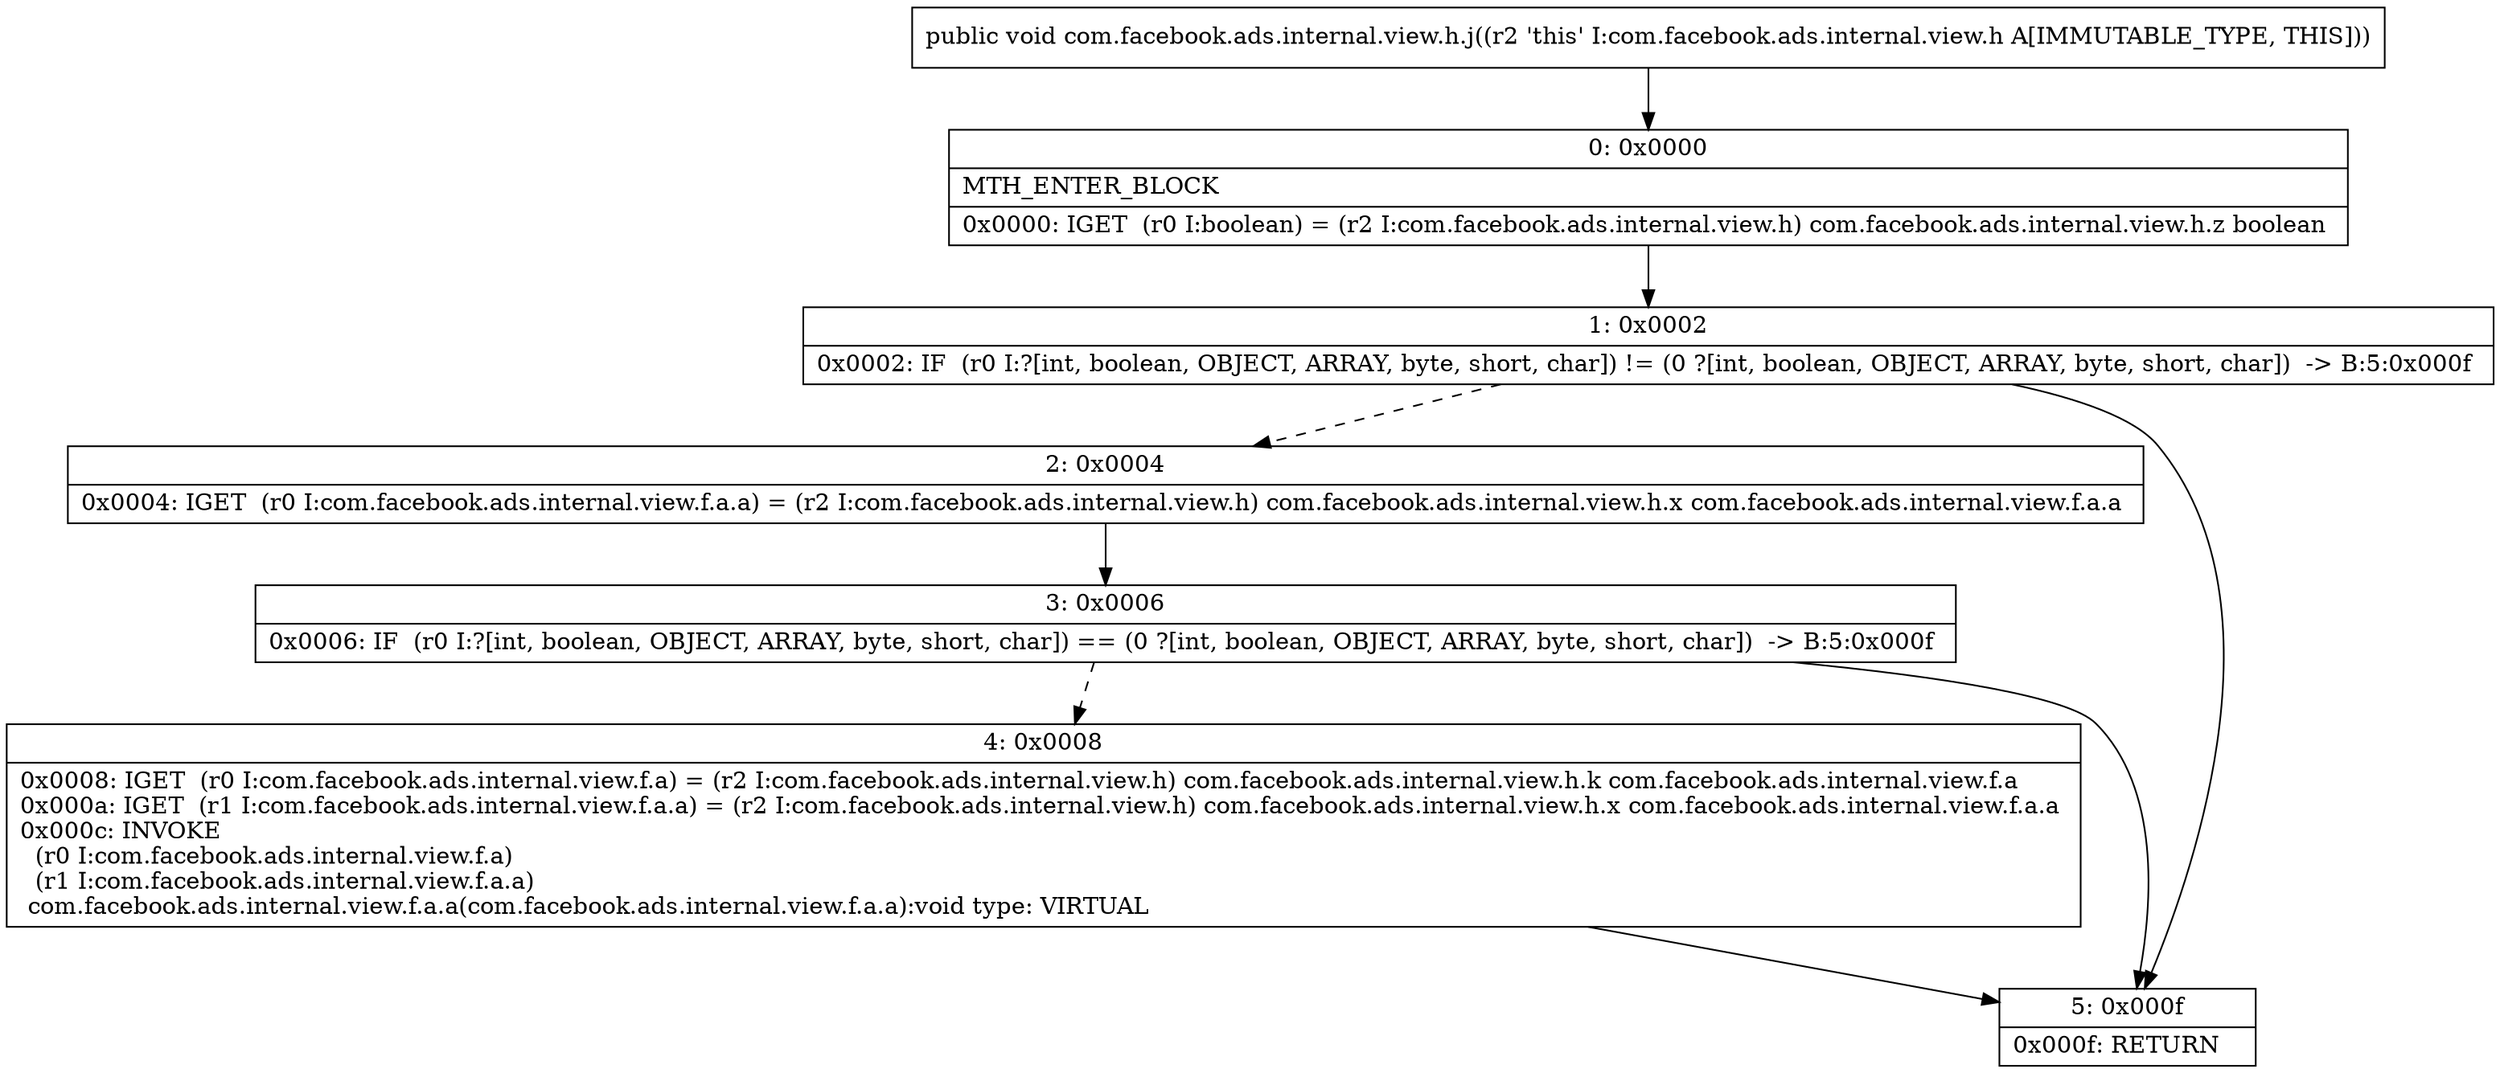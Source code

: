 digraph "CFG forcom.facebook.ads.internal.view.h.j()V" {
Node_0 [shape=record,label="{0\:\ 0x0000|MTH_ENTER_BLOCK\l|0x0000: IGET  (r0 I:boolean) = (r2 I:com.facebook.ads.internal.view.h) com.facebook.ads.internal.view.h.z boolean \l}"];
Node_1 [shape=record,label="{1\:\ 0x0002|0x0002: IF  (r0 I:?[int, boolean, OBJECT, ARRAY, byte, short, char]) != (0 ?[int, boolean, OBJECT, ARRAY, byte, short, char])  \-\> B:5:0x000f \l}"];
Node_2 [shape=record,label="{2\:\ 0x0004|0x0004: IGET  (r0 I:com.facebook.ads.internal.view.f.a.a) = (r2 I:com.facebook.ads.internal.view.h) com.facebook.ads.internal.view.h.x com.facebook.ads.internal.view.f.a.a \l}"];
Node_3 [shape=record,label="{3\:\ 0x0006|0x0006: IF  (r0 I:?[int, boolean, OBJECT, ARRAY, byte, short, char]) == (0 ?[int, boolean, OBJECT, ARRAY, byte, short, char])  \-\> B:5:0x000f \l}"];
Node_4 [shape=record,label="{4\:\ 0x0008|0x0008: IGET  (r0 I:com.facebook.ads.internal.view.f.a) = (r2 I:com.facebook.ads.internal.view.h) com.facebook.ads.internal.view.h.k com.facebook.ads.internal.view.f.a \l0x000a: IGET  (r1 I:com.facebook.ads.internal.view.f.a.a) = (r2 I:com.facebook.ads.internal.view.h) com.facebook.ads.internal.view.h.x com.facebook.ads.internal.view.f.a.a \l0x000c: INVOKE  \l  (r0 I:com.facebook.ads.internal.view.f.a)\l  (r1 I:com.facebook.ads.internal.view.f.a.a)\l com.facebook.ads.internal.view.f.a.a(com.facebook.ads.internal.view.f.a.a):void type: VIRTUAL \l}"];
Node_5 [shape=record,label="{5\:\ 0x000f|0x000f: RETURN   \l}"];
MethodNode[shape=record,label="{public void com.facebook.ads.internal.view.h.j((r2 'this' I:com.facebook.ads.internal.view.h A[IMMUTABLE_TYPE, THIS])) }"];
MethodNode -> Node_0;
Node_0 -> Node_1;
Node_1 -> Node_2[style=dashed];
Node_1 -> Node_5;
Node_2 -> Node_3;
Node_3 -> Node_4[style=dashed];
Node_3 -> Node_5;
Node_4 -> Node_5;
}

